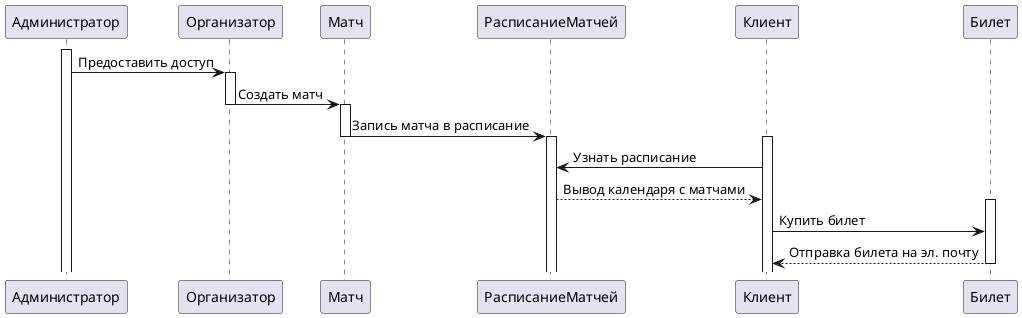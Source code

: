 @startuml
participant Администратор
activate Администратор
Администратор -> Организатор :Предоставить доступ
activate Организатор
Организатор -> Матч :Создать матч
deactivate Организатор
activate Матч
Матч -> РасписаниеМатчей :Запись матча в расписание
deactivate Матч
activate РасписаниеМатчей
activate Клиент
Клиент -> РасписаниеМатчей :Узнать расписание
РасписаниеМатчей --> Клиент :Вывод календаря с матчами
activate Билет
Клиент -> Билет: Купить билет
Билет --> Клиент: Отправка билета на эл. почту
deactivate Билет
@enduml